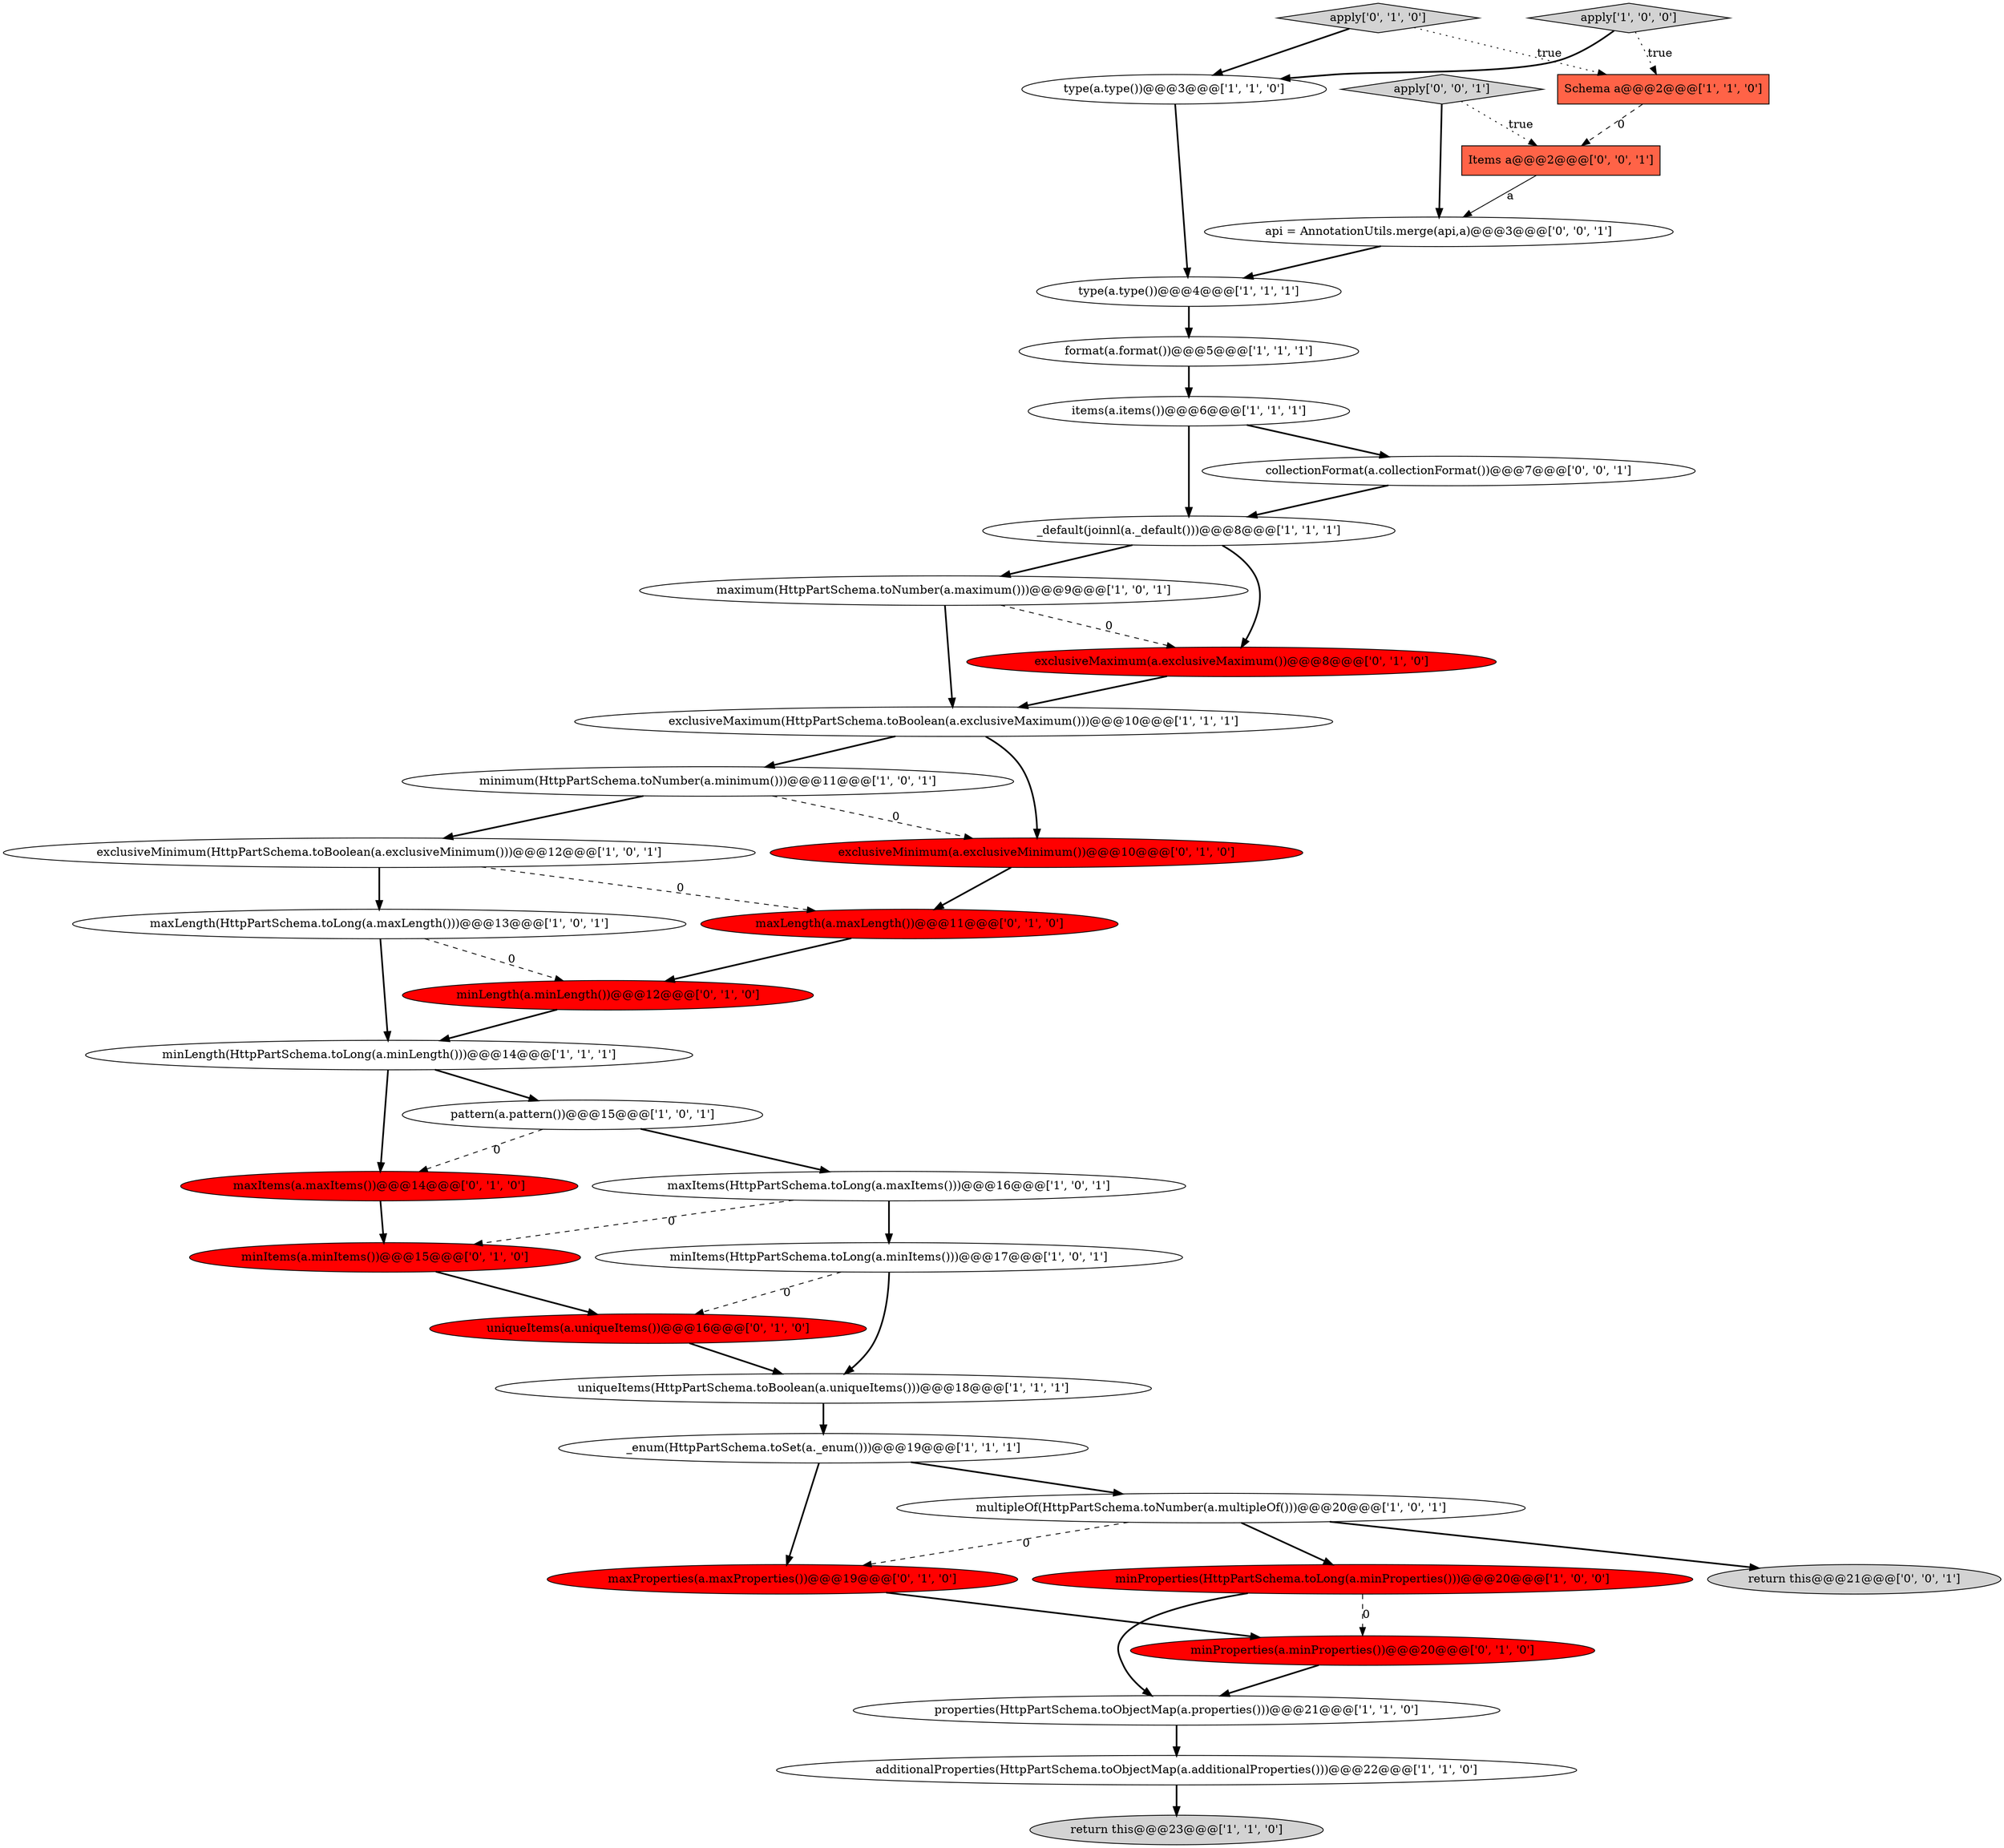 digraph {
20 [style = filled, label = "properties(HttpPartSchema.toObjectMap(a.properties()))@@@21@@@['1', '1', '0']", fillcolor = white, shape = ellipse image = "AAA0AAABBB1BBB"];
23 [style = filled, label = "uniqueItems(a.uniqueItems())@@@16@@@['0', '1', '0']", fillcolor = red, shape = ellipse image = "AAA1AAABBB2BBB"];
11 [style = filled, label = "maximum(HttpPartSchema.toNumber(a.maximum()))@@@9@@@['1', '0', '1']", fillcolor = white, shape = ellipse image = "AAA0AAABBB1BBB"];
21 [style = filled, label = "minLength(HttpPartSchema.toLong(a.minLength()))@@@14@@@['1', '1', '1']", fillcolor = white, shape = ellipse image = "AAA0AAABBB1BBB"];
2 [style = filled, label = "type(a.type())@@@4@@@['1', '1', '1']", fillcolor = white, shape = ellipse image = "AAA0AAABBB1BBB"];
14 [style = filled, label = "exclusiveMinimum(HttpPartSchema.toBoolean(a.exclusiveMinimum()))@@@12@@@['1', '0', '1']", fillcolor = white, shape = ellipse image = "AAA0AAABBB1BBB"];
33 [style = filled, label = "Items a@@@2@@@['0', '0', '1']", fillcolor = tomato, shape = box image = "AAA0AAABBB3BBB"];
31 [style = filled, label = "minProperties(a.minProperties())@@@20@@@['0', '1', '0']", fillcolor = red, shape = ellipse image = "AAA1AAABBB2BBB"];
35 [style = filled, label = "api = AnnotationUtils.merge(api,a)@@@3@@@['0', '0', '1']", fillcolor = white, shape = ellipse image = "AAA0AAABBB3BBB"];
12 [style = filled, label = "multipleOf(HttpPartSchema.toNumber(a.multipleOf()))@@@20@@@['1', '0', '1']", fillcolor = white, shape = ellipse image = "AAA0AAABBB1BBB"];
24 [style = filled, label = "apply['0', '1', '0']", fillcolor = lightgray, shape = diamond image = "AAA0AAABBB2BBB"];
0 [style = filled, label = "minimum(HttpPartSchema.toNumber(a.minimum()))@@@11@@@['1', '0', '1']", fillcolor = white, shape = ellipse image = "AAA0AAABBB1BBB"];
10 [style = filled, label = "Schema a@@@2@@@['1', '1', '0']", fillcolor = tomato, shape = box image = "AAA0AAABBB1BBB"];
27 [style = filled, label = "minLength(a.minLength())@@@12@@@['0', '1', '0']", fillcolor = red, shape = ellipse image = "AAA1AAABBB2BBB"];
37 [style = filled, label = "apply['0', '0', '1']", fillcolor = lightgray, shape = diamond image = "AAA0AAABBB3BBB"];
22 [style = filled, label = "additionalProperties(HttpPartSchema.toObjectMap(a.additionalProperties()))@@@22@@@['1', '1', '0']", fillcolor = white, shape = ellipse image = "AAA0AAABBB1BBB"];
15 [style = filled, label = "minItems(HttpPartSchema.toLong(a.minItems()))@@@17@@@['1', '0', '1']", fillcolor = white, shape = ellipse image = "AAA0AAABBB1BBB"];
25 [style = filled, label = "maxItems(a.maxItems())@@@14@@@['0', '1', '0']", fillcolor = red, shape = ellipse image = "AAA1AAABBB2BBB"];
13 [style = filled, label = "maxLength(HttpPartSchema.toLong(a.maxLength()))@@@13@@@['1', '0', '1']", fillcolor = white, shape = ellipse image = "AAA0AAABBB1BBB"];
19 [style = filled, label = "_default(joinnl(a._default()))@@@8@@@['1', '1', '1']", fillcolor = white, shape = ellipse image = "AAA0AAABBB1BBB"];
34 [style = filled, label = "return this@@@21@@@['0', '0', '1']", fillcolor = lightgray, shape = ellipse image = "AAA0AAABBB3BBB"];
28 [style = filled, label = "exclusiveMinimum(a.exclusiveMinimum())@@@10@@@['0', '1', '0']", fillcolor = red, shape = ellipse image = "AAA1AAABBB2BBB"];
3 [style = filled, label = "return this@@@23@@@['1', '1', '0']", fillcolor = lightgray, shape = ellipse image = "AAA0AAABBB1BBB"];
32 [style = filled, label = "exclusiveMaximum(a.exclusiveMaximum())@@@8@@@['0', '1', '0']", fillcolor = red, shape = ellipse image = "AAA1AAABBB2BBB"];
36 [style = filled, label = "collectionFormat(a.collectionFormat())@@@7@@@['0', '0', '1']", fillcolor = white, shape = ellipse image = "AAA0AAABBB3BBB"];
17 [style = filled, label = "exclusiveMaximum(HttpPartSchema.toBoolean(a.exclusiveMaximum()))@@@10@@@['1', '1', '1']", fillcolor = white, shape = ellipse image = "AAA0AAABBB1BBB"];
18 [style = filled, label = "uniqueItems(HttpPartSchema.toBoolean(a.uniqueItems()))@@@18@@@['1', '1', '1']", fillcolor = white, shape = ellipse image = "AAA0AAABBB1BBB"];
30 [style = filled, label = "maxLength(a.maxLength())@@@11@@@['0', '1', '0']", fillcolor = red, shape = ellipse image = "AAA1AAABBB2BBB"];
1 [style = filled, label = "minProperties(HttpPartSchema.toLong(a.minProperties()))@@@20@@@['1', '0', '0']", fillcolor = red, shape = ellipse image = "AAA1AAABBB1BBB"];
4 [style = filled, label = "pattern(a.pattern())@@@15@@@['1', '0', '1']", fillcolor = white, shape = ellipse image = "AAA0AAABBB1BBB"];
7 [style = filled, label = "maxItems(HttpPartSchema.toLong(a.maxItems()))@@@16@@@['1', '0', '1']", fillcolor = white, shape = ellipse image = "AAA0AAABBB1BBB"];
29 [style = filled, label = "maxProperties(a.maxProperties())@@@19@@@['0', '1', '0']", fillcolor = red, shape = ellipse image = "AAA1AAABBB2BBB"];
26 [style = filled, label = "minItems(a.minItems())@@@15@@@['0', '1', '0']", fillcolor = red, shape = ellipse image = "AAA1AAABBB2BBB"];
9 [style = filled, label = "format(a.format())@@@5@@@['1', '1', '1']", fillcolor = white, shape = ellipse image = "AAA0AAABBB1BBB"];
8 [style = filled, label = "apply['1', '0', '0']", fillcolor = lightgray, shape = diamond image = "AAA0AAABBB1BBB"];
5 [style = filled, label = "type(a.type())@@@3@@@['1', '1', '0']", fillcolor = white, shape = ellipse image = "AAA0AAABBB1BBB"];
16 [style = filled, label = "_enum(HttpPartSchema.toSet(a._enum()))@@@19@@@['1', '1', '1']", fillcolor = white, shape = ellipse image = "AAA0AAABBB1BBB"];
6 [style = filled, label = "items(a.items())@@@6@@@['1', '1', '1']", fillcolor = white, shape = ellipse image = "AAA0AAABBB1BBB"];
11->32 [style = dashed, label="0"];
37->33 [style = dotted, label="true"];
15->23 [style = dashed, label="0"];
28->30 [style = bold, label=""];
1->31 [style = dashed, label="0"];
16->29 [style = bold, label=""];
29->31 [style = bold, label=""];
30->27 [style = bold, label=""];
35->2 [style = bold, label=""];
1->20 [style = bold, label=""];
33->35 [style = solid, label="a"];
19->11 [style = bold, label=""];
12->34 [style = bold, label=""];
10->33 [style = dashed, label="0"];
6->19 [style = bold, label=""];
2->9 [style = bold, label=""];
21->25 [style = bold, label=""];
8->10 [style = dotted, label="true"];
0->28 [style = dashed, label="0"];
12->1 [style = bold, label=""];
15->18 [style = bold, label=""];
6->36 [style = bold, label=""];
4->7 [style = bold, label=""];
24->5 [style = bold, label=""];
9->6 [style = bold, label=""];
20->22 [style = bold, label=""];
22->3 [style = bold, label=""];
24->10 [style = dotted, label="true"];
4->25 [style = dashed, label="0"];
5->2 [style = bold, label=""];
0->14 [style = bold, label=""];
17->28 [style = bold, label=""];
17->0 [style = bold, label=""];
19->32 [style = bold, label=""];
13->27 [style = dashed, label="0"];
8->5 [style = bold, label=""];
26->23 [style = bold, label=""];
14->30 [style = dashed, label="0"];
25->26 [style = bold, label=""];
12->29 [style = dashed, label="0"];
11->17 [style = bold, label=""];
7->15 [style = bold, label=""];
14->13 [style = bold, label=""];
37->35 [style = bold, label=""];
31->20 [style = bold, label=""];
7->26 [style = dashed, label="0"];
13->21 [style = bold, label=""];
27->21 [style = bold, label=""];
16->12 [style = bold, label=""];
32->17 [style = bold, label=""];
23->18 [style = bold, label=""];
36->19 [style = bold, label=""];
21->4 [style = bold, label=""];
18->16 [style = bold, label=""];
}
